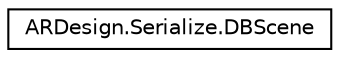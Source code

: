 digraph "Graphical Class Hierarchy"
{
 // LATEX_PDF_SIZE
  edge [fontname="Helvetica",fontsize="10",labelfontname="Helvetica",labelfontsize="10"];
  node [fontname="Helvetica",fontsize="10",shape=record];
  rankdir="LR";
  Node0 [label="ARDesign.Serialize.DBScene",height=0.2,width=0.4,color="black", fillcolor="white", style="filled",URL="$struct_a_r_design_1_1_serialize_1_1_d_b_scene.html",tooltip="Struct for storing configuration of a room - designed for deserializing from JSON"];
}
